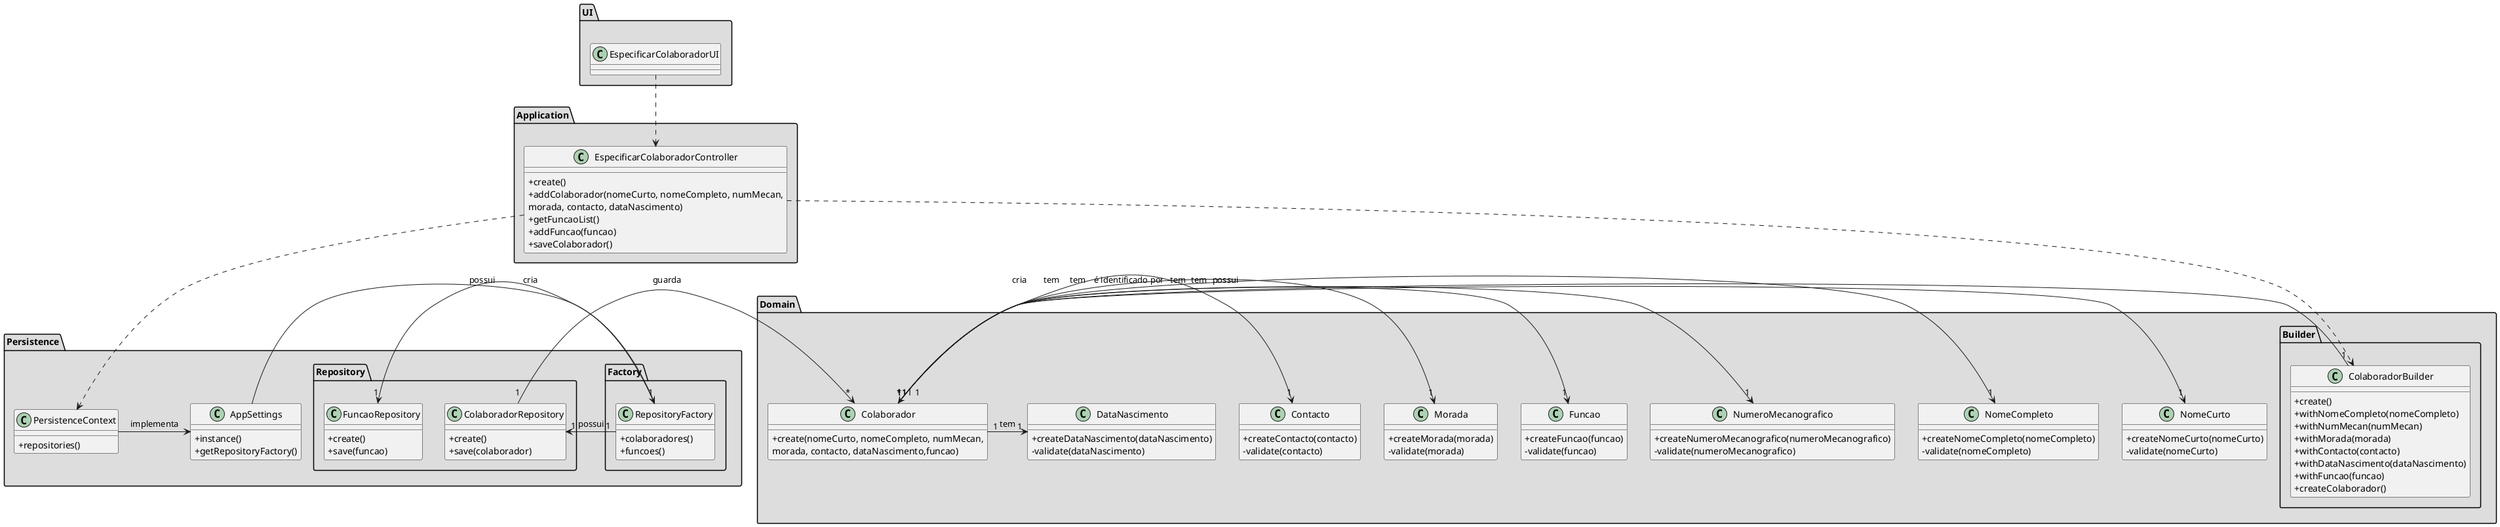 @startuml
skinparam classAttributeIconSize 0


package "UI" #DDDDDD {
class EspecificarColaboradorUI{

}
}


package "Application" #DDDDDD {
class EspecificarColaboradorController{
+create()
+addColaborador(nomeCurto, nomeCompleto, numMecan,\nmorada, contacto, dataNascimento)
+getFuncaoList()
+addFuncao(funcao)
+saveColaborador()
}
}


package "Domain" #DDDDDD {
class Colaborador{
+create(nomeCurto, nomeCompleto, numMecan,\nmorada, contacto, dataNascimento,funcao)
}

class NomeCurto {
+createNomeCurto(nomeCurto)
-validate(nomeCurto)
}

class NomeCompleto {
+createNomeCompleto(nomeCompleto)
-validate(nomeCompleto)
}

class NumeroMecanografico {
+createNumeroMecanografico(numeroMecanografico)
-validate(numeroMecanografico)
}

class Morada {
+createMorada(morada)
-validate(morada)
}

class Contacto {
+createContacto(contacto)
-validate(contacto)
}

class DataNascimento {
+createDataNascimento(dataNascimento)
-validate(dataNascimento)
}

class Funcao {
+createFuncao(funcao)
-validate(funcao)
}

package Builder #DDDDDD {
class ColaboradorBuilder{
+create()
+withNomeCompleto(nomeCompleto)
+withNumMecan(numMecan)
+withMorada(morada)
+withContacto(contacto)
+withDataNascimento(dataNascimento)
+withFuncao(funcao)
+createColaborador()
}
}
}

package Persistence #DDDDDD {
class PersistenceContext{
+repositories()
}

class AppSettings{
+instance()
+getRepositoryFactory()
}

package Factory #DDDDDD {
class RepositoryFactory{
+colaboradores()
+funcoes()
}
}

package "Repository" #DDDDDD {
class ColaboradorRepository{
+create()
+save(colaborador)
}

class FuncaoRepository{
+create()
+save(funcao)
}
}

}


EspecificarColaboradorUI ..> EspecificarColaboradorController
EspecificarColaboradorController ..> ColaboradorBuilder
EspecificarColaboradorController ..> PersistenceContext

AppSettings -> RepositoryFactory : cria
PersistenceContext -> AppSettings : implementa

RepositoryFactory "1" -> "1" ColaboradorRepository : possui
RepositoryFactory "1" -> "1" FuncaoRepository : possui

ColaboradorRepository "1" -> "*" Colaborador : guarda
ColaboradorBuilder "1" -> "*" Colaborador : cria

Colaborador "1" -> "1" NomeCurto : tem
Colaborador "1" -> "1" NomeCompleto : tem
Colaborador "1" -> "1" NumeroMecanografico : é identificado por
Colaborador "1" -> "1" Funcao : tem
Colaborador "1" -> "1" Morada : tem
Colaborador "1" -> "1" Contacto : possui
Colaborador "1" -> "1" DataNascimento : tem

@enduml